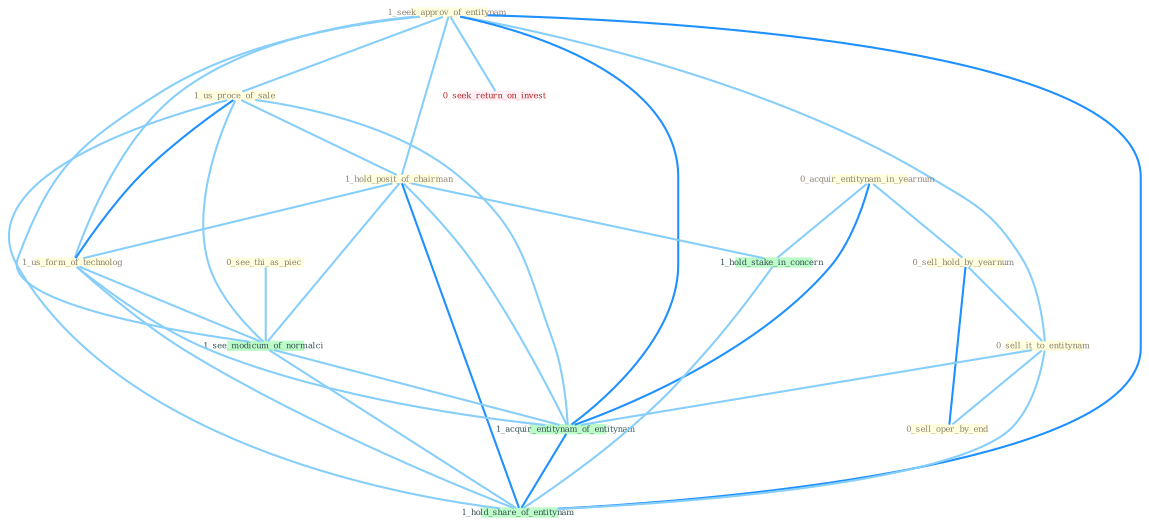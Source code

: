Graph G{ 
    node
    [shape=polygon,style=filled,width=.5,height=.06,color="#BDFCC9",fixedsize=true,fontsize=4,
    fontcolor="#2f4f4f"];
    {node
    [color="#ffffe0", fontcolor="#8b7d6b"] "1_seek_approv_of_entitynam " "0_acquir_entitynam_in_yearnum " "0_sell_hold_by_yearnum " "1_us_proce_of_sale " "0_see_thi_as_piec " "0_sell_it_to_entitynam " "1_hold_posit_of_chairman " "0_sell_oper_by_end " "1_us_form_of_technolog "}
{node [color="#fff0f5", fontcolor="#b22222"] "0_seek_return_on_invest "}
edge [color="#B0E2FF"];

	"1_seek_approv_of_entitynam " -- "1_us_proce_of_sale " [w="1", color="#87cefa" ];
	"1_seek_approv_of_entitynam " -- "0_sell_it_to_entitynam " [w="1", color="#87cefa" ];
	"1_seek_approv_of_entitynam " -- "1_hold_posit_of_chairman " [w="1", color="#87cefa" ];
	"1_seek_approv_of_entitynam " -- "1_us_form_of_technolog " [w="1", color="#87cefa" ];
	"1_seek_approv_of_entitynam " -- "0_seek_return_on_invest " [w="1", color="#87cefa" ];
	"1_seek_approv_of_entitynam " -- "1_see_modicum_of_normalci " [w="1", color="#87cefa" ];
	"1_seek_approv_of_entitynam " -- "1_acquir_entitynam_of_entitynam " [w="2", color="#1e90ff" , len=0.8];
	"1_seek_approv_of_entitynam " -- "1_hold_share_of_entitynam " [w="2", color="#1e90ff" , len=0.8];
	"0_acquir_entitynam_in_yearnum " -- "0_sell_hold_by_yearnum " [w="1", color="#87cefa" ];
	"0_acquir_entitynam_in_yearnum " -- "1_hold_stake_in_concern " [w="1", color="#87cefa" ];
	"0_acquir_entitynam_in_yearnum " -- "1_acquir_entitynam_of_entitynam " [w="2", color="#1e90ff" , len=0.8];
	"0_sell_hold_by_yearnum " -- "0_sell_it_to_entitynam " [w="1", color="#87cefa" ];
	"0_sell_hold_by_yearnum " -- "0_sell_oper_by_end " [w="2", color="#1e90ff" , len=0.8];
	"1_us_proce_of_sale " -- "1_hold_posit_of_chairman " [w="1", color="#87cefa" ];
	"1_us_proce_of_sale " -- "1_us_form_of_technolog " [w="2", color="#1e90ff" , len=0.8];
	"1_us_proce_of_sale " -- "1_see_modicum_of_normalci " [w="1", color="#87cefa" ];
	"1_us_proce_of_sale " -- "1_acquir_entitynam_of_entitynam " [w="1", color="#87cefa" ];
	"1_us_proce_of_sale " -- "1_hold_share_of_entitynam " [w="1", color="#87cefa" ];
	"0_see_thi_as_piec " -- "1_see_modicum_of_normalci " [w="1", color="#87cefa" ];
	"0_sell_it_to_entitynam " -- "0_sell_oper_by_end " [w="1", color="#87cefa" ];
	"0_sell_it_to_entitynam " -- "1_acquir_entitynam_of_entitynam " [w="1", color="#87cefa" ];
	"0_sell_it_to_entitynam " -- "1_hold_share_of_entitynam " [w="1", color="#87cefa" ];
	"1_hold_posit_of_chairman " -- "1_us_form_of_technolog " [w="1", color="#87cefa" ];
	"1_hold_posit_of_chairman " -- "1_hold_stake_in_concern " [w="1", color="#87cefa" ];
	"1_hold_posit_of_chairman " -- "1_see_modicum_of_normalci " [w="1", color="#87cefa" ];
	"1_hold_posit_of_chairman " -- "1_acquir_entitynam_of_entitynam " [w="1", color="#87cefa" ];
	"1_hold_posit_of_chairman " -- "1_hold_share_of_entitynam " [w="2", color="#1e90ff" , len=0.8];
	"1_us_form_of_technolog " -- "1_see_modicum_of_normalci " [w="1", color="#87cefa" ];
	"1_us_form_of_technolog " -- "1_acquir_entitynam_of_entitynam " [w="1", color="#87cefa" ];
	"1_us_form_of_technolog " -- "1_hold_share_of_entitynam " [w="1", color="#87cefa" ];
	"1_hold_stake_in_concern " -- "1_hold_share_of_entitynam " [w="1", color="#87cefa" ];
	"1_see_modicum_of_normalci " -- "1_acquir_entitynam_of_entitynam " [w="1", color="#87cefa" ];
	"1_see_modicum_of_normalci " -- "1_hold_share_of_entitynam " [w="1", color="#87cefa" ];
	"1_acquir_entitynam_of_entitynam " -- "1_hold_share_of_entitynam " [w="2", color="#1e90ff" , len=0.8];
}